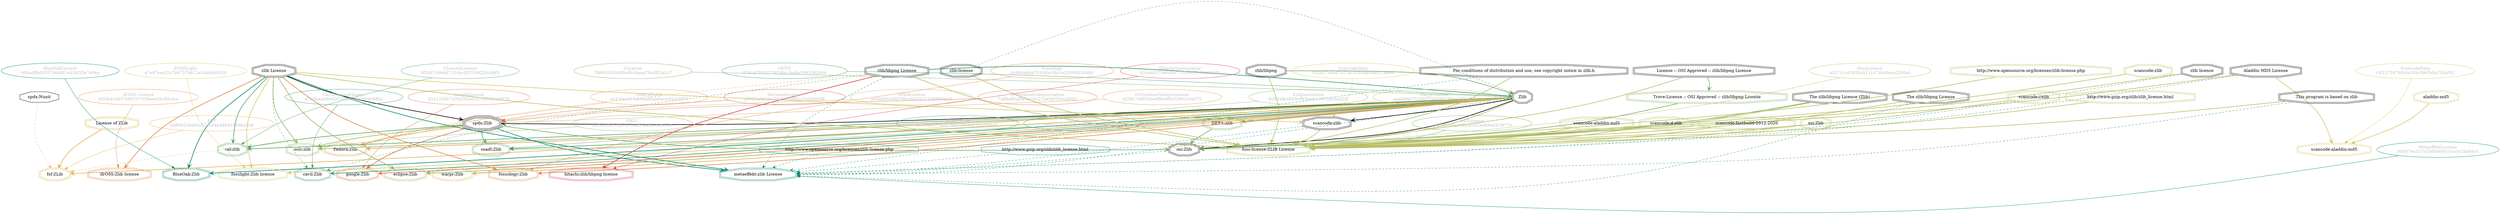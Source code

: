 strict digraph {
    node [shape=box];
    graph [splines=curved];
    3195 [label="spdx:Nunit"
         ,shape=octagon];
    4465 [label="SPDXLicense\ndd4b820c0d5796c5e65427108886fa31"
         ,fontcolor=gray
         ,color="#b8bf62"
         ,fillcolor="beige;1"
         ,shape=ellipse];
    4466 [label="spdx:Zlib"
         ,shape=tripleoctagon];
    4467 [label=Zlib
         ,shape=doubleoctagon];
    4468 [label="zlib License"
         ,shape=doubleoctagon];
    5347 [label="OSILicense\nce429030fa2c8b2e2d2a48ded31f977d"
         ,fontcolor=gray
         ,color="#78ab63"
         ,fillcolor="beige;1"
         ,shape=ellipse];
    5348 [label="osi:Zlib"
         ,shape=doubleoctagon];
    5349 [label="The zlib/libpng License (Zlib)"
         ,shape=doubleoctagon];
    5350 [label="DEP5:Zlib"
         ,color="#78ab63"
         ,shape=doubleoctagon];
    5351 [label="Trove:License :: OSI Approved :: zlib/libpng License"
         ,color="#78ab63"
         ,shape=doubleoctagon];
    5352 [label="License :: OSI Approved :: zlib/libpng License"
         ,shape=doubleoctagon];
    5617 [label="GoogleLicense\nb1e135bb733f4292a0c072554040f070"
         ,fontcolor=gray
         ,color="#e06f45"
         ,fillcolor="beige;1"
         ,shape=ellipse];
    5618 [label="google:Zlib"
         ,color="#e06f45"
         ,shape=doubleoctagon];
    8535 [label="FedoraEntry\nea2c8ad410ab0aef6afebac492e10f72"
         ,fontcolor=gray
         ,color="#e09d4b"
         ,fillcolor="beige;1"
         ,shape=ellipse];
    8536 [label="Fedora:Zlib"
         ,color="#e09d4b"
         ,shape=doubleoctagon];
    8537 [label="zlib/libpng License"
         ,shape=doubleoctagon];
    9030 [label="BlueOakCouncil\n000adffb0955706df07e433f35e7e94e"
         ,fontcolor=gray
         ,color="#00876c"
         ,fillcolor="beige;1"
         ,shape=ellipse];
    9031 [label="BlueOak:Zlib"
         ,color="#00876c"
         ,shape=doubleoctagon];
    9757 [label="OSADLRule\nd5184bc77a287f4b12054651653fd441"
         ,fontcolor=gray
         ,color="#58a066"
         ,fillcolor="beige;1"
         ,shape=ellipse];
    9758 [label="osadl:Zlib"
         ,color="#58a066"
         ,shape=doubleoctagon];
    9994 [label="OSADLMatrix\n3f602e15816c717f89af4820f686c30b"
         ,fontcolor=gray
         ,color="#58a066"
         ,fillcolor="beige;1"
         ,shape=ellipse];
    10633 [label="FSF\nbd86825bd69c523cd4b48943230623b8"
          ,fontcolor=gray
          ,color="#deb256"
          ,fillcolor="beige;1"
          ,shape=ellipse];
    10634 [label="fsf:ZLib"
          ,color="#deb256"
          ,shape=doubleoctagon];
    10635 [label="License of ZLib"
          ,color="#deb256"
          ,shape=doubleoctagon];
    11030 [label="ChooseALicense\n0f3487c96dd7154bc2f37f09228c4bf3"
          ,fontcolor=gray
          ,color="#58a066"
          ,fillcolor="beige;1"
          ,shape=ellipse];
    11031 [label="cal:zlib"
          ,color="#58a066"
          ,shape=doubleoctagon];
    11522 [label="ScancodeData\nc3f1273476f50a339c5963c8a783ef92"
          ,fontcolor=gray
          ,color="#dac767"
          ,fillcolor="beige;1"
          ,shape=ellipse];
    11523 [label="scancode:aladdin-md5"
          ,color="#dac767"
          ,shape=doubleoctagon];
    11524 [label="aladdin-md5"
          ,color="#dac767"
          ,shape=doubleoctagon];
    11525 [label="Aladdin MD5 License"
          ,shape=doubleoctagon];
    25801 [label="ScancodeData\n502917a4e47c27a102b5a8c8ec1156e9"
          ,fontcolor=gray
          ,color="#dac767"
          ,fillcolor="beige;1"
          ,shape=ellipse];
    25802 [label="scancode:zlib"
          ,shape=doubleoctagon];
    25902 [label="OSLC\nbd1addfe1703747334f36ad66e8f459b"
          ,fontcolor=gray
          ,color="#98b561"
          ,fillcolor="beige;1"
          ,shape=ellipse];
    25903 [label="oslc:zlib"
          ,color="#98b561"
          ,shape=doubleoctagon];
    26289 [label="Fossology\nbc6b6a94b751f40a58b1e25585830b60"
          ,fontcolor=gray
          ,color="#e18745"
          ,fillcolor="beige;1"
          ,shape=ellipse];
    26290 [label="fossology:Zlib"
          ,color="#e18745"
          ,shape=doubleoctagon];
    28402 [label="OKFN\n074197918273979bc1bdda1691582684"
          ,fontcolor=gray
          ,color="#379469"
          ,fillcolor="beige;1"
          ,shape=ellipse];
    28403 [label="zlib-license"
          ,shape=doubleoctagon];
    35277 [label="OrtLicenseCategorization\n7a99a66af868e39127e494f209cb83f2"
          ,fontcolor=gray
          ,color="#e06f45"
          ,fillcolor="beige;1"
          ,shape=ellipse];
    36279 [label="OrtLicenseCategorization\n4359c74fb53be8ff6a96b53962c9a670"
          ,fontcolor=gray
          ,color="#e09d4b"
          ,fillcolor="beige;1"
          ,shape=ellipse];
    38172 [label="CavilLicenseChange\n47ecfaedd8a5267908b444c904b8ff3c"
          ,fontcolor=gray
          ,color="#379469"
          ,fillcolor="beige;1"
          ,shape=ellipse];
    38173 [label="cavil:Zlib"
          ,color="#379469"
          ,shape=doubleoctagon];
    49853 [label="MetaeffektLicense\n000876e357b590090891fca3e29a89c8"
          ,fontcolor=gray
          ,color="#00876c"
          ,fillcolor="beige;1"
          ,shape=ellipse];
    49854 [label="metaeffekt:zlib License"
          ,color="#00876c"
          ,shape=doubleoctagon];
    49855 [label="zlib licence"
          ,shape=doubleoctagon];
    49856 [label="http://www.opensource.org/licenses/zlib-license.php"
          ,color="#00876c"
          ,shape=octagon];
    49858 [label="The zlib/libpng License"
          ,shape=doubleoctagon];
    49859 [label="For conditions of distribution and use, see copyright notice in zlib.h"
          ,shape=doubleoctagon];
    49860 [label="This program is based on zlib"
          ,shape=doubleoctagon];
    49861 [label="http://www.gzip.org/zlib/zlib_license.html"
          ,color="#00876c"
          ,shape=octagon];
    50084 [label="HermineLicense\ndf05f1a3d46a3dd7539668c22e656006"
          ,fontcolor=gray
          ,color="#dc574a"
          ,fillcolor="beige;1"
          ,shape=ellipse];
    50204 [label="WarprLicense\naaeb99b7725507f2658d239be4621dad"
          ,fontcolor=gray
          ,color="#deb256"
          ,fillcolor="beige;1"
          ,shape=ellipse];
    50205 [label="warpr:Zlib"
          ,color="#deb256"
          ,shape=doubleoctagon];
    50886 [label="FossLicense\na32711c63928c0111d74b09eac228fad"
          ,fontcolor=gray
          ,color="#b8bf62"
          ,fillcolor="beige;1"
          ,shape=ellipse];
    50887 [label="foss-license:ZLIB License"
          ,color="#b8bf62"
          ,shape=doubleoctagon];
    50888 [label="zlib/libpng"
          ,shape=doubleoctagon];
    50889 [label="scancode://zlib"
          ,color="#b8bf62"
          ,shape=doubleoctagon];
    50890 [label="http://www.opensource.org/licenses/zlib-license.php"
          ,color="#b8bf62"
          ,shape=doubleoctagon];
    50891 [label="http://www.gzip.org/zlib/zlib_license.html"
          ,color="#b8bf62"
          ,shape=doubleoctagon];
    50892 [label="scancode:zlib"
          ,color="#b8bf62"
          ,shape=doubleoctagon];
    50893 [label="scancode:aladdin-md5"
          ,color="#b8bf62"
          ,shape=doubleoctagon];
    50894 [label="scancode:d-zlib"
          ,color="#b8bf62"
          ,shape=doubleoctagon];
    50895 [label="scancode:fastbuild-2012-2020"
          ,color="#b8bf62"
          ,shape=doubleoctagon];
    50896 [label="osi:Zlib"
          ,color="#b8bf62"
          ,shape=doubleoctagon];
    51087 [label="FOSSLight\na7e97eec52c766737b612e5c460d9330"
          ,fontcolor=gray
          ,color="#dac767"
          ,fillcolor="beige;1"
          ,shape=ellipse];
    51088 [label="fosslight:Zlib license"
          ,color="#dac767"
          ,shape=doubleoctagon];
    51260 [label="HitachiOpenLicense\n81ccd9275e948a7705b9d710f4f934fb"
          ,fontcolor=gray
          ,color="#d43d51"
          ,fillcolor="beige;1"
          ,shape=ellipse];
    51261 [label="hitachi:zlib/libpng license"
          ,color="#d43d51"
          ,shape=doubleoctagon];
    54340 [label="EclipseLicense\n9c0d44b49b9c985befce19f3dfb8a522"
          ,fontcolor=gray
          ,color="#98b561"
          ,fillcolor="beige;1"
          ,shape=ellipse];
    54341 [label="eclipse:Zlib"
          ,color="#98b561"
          ,shape=doubleoctagon];
    54729 [label="ifrOSS License\nfc00b4cd457b69737039aea55c60c4ce"
          ,fontcolor=gray
          ,color="#e18745"
          ,fillcolor="beige;1"
          ,shape=ellipse];
    54730 [label="ifrOSS:Zlib license"
          ,color="#e18745"
          ,shape=doubleoctagon];
    56006 [label="Curation\n7fb9fc5592d95c6b0daaa79a0f52a2c7"
          ,fontcolor=gray
          ,color="#78ab63"
          ,fillcolor="beige;1"
          ,shape=ellipse];
    3195 -> 10634 [style=dashed
                  ,arrowhead=vee
                  ,weight=0.5
                  ,color="#deb256"];
    4465 -> 4466 [weight=0.5
                 ,color="#b8bf62"];
    4466 -> 5348 [style=bold
                 ,arrowhead=vee
                 ,weight=0.7
                 ,color="#78ab63"];
    4466 -> 5618 [style=bold
                 ,arrowhead=vee
                 ,weight=0.7
                 ,color="#e06f45"];
    4466 -> 8536 [style=bold
                 ,arrowhead=vee
                 ,weight=0.7
                 ,color="#e09d4b"];
    4466 -> 9758 [style=bold
                 ,arrowhead=vee
                 ,weight=0.7
                 ,color="#58a066"];
    4466 -> 10634 [style=dashed
                  ,arrowhead=vee
                  ,weight=0.5
                  ,color="#deb256"];
    4466 -> 11031 [style=bold
                  ,arrowhead=vee
                  ,weight=0.7
                  ,color="#58a066"];
    4466 -> 25903 [style=bold
                  ,arrowhead=vee
                  ,weight=0.7
                  ,color="#98b561"];
    4466 -> 49854 [style=bold
                  ,arrowhead=vee
                  ,weight=0.7
                  ,color="#00876c"];
    4467 -> 4466 [style=bold
                 ,arrowhead=vee
                 ,weight=0.7];
    4467 -> 5348 [style=bold
                 ,arrowhead=vee
                 ,weight=0.7];
    4467 -> 5350 [style=bold
                 ,arrowhead=vee
                 ,weight=0.7
                 ,color="#78ab63"];
    4467 -> 5618 [style=bold
                 ,arrowhead=vee
                 ,weight=0.7
                 ,color="#e06f45"];
    4467 -> 8536 [style=bold
                 ,arrowhead=vee
                 ,weight=0.7
                 ,color="#e09d4b"];
    4467 -> 8536 [style=bold
                 ,arrowhead=vee
                 ,weight=0.7
                 ,color="#e09d4b"];
    4467 -> 9031 [style=bold
                 ,arrowhead=vee
                 ,weight=0.7
                 ,color="#00876c"];
    4467 -> 9758 [style=bold
                 ,arrowhead=vee
                 ,weight=0.7
                 ,color="#58a066"];
    4467 -> 10634 [style=bold
                  ,arrowhead=vee
                  ,weight=0.7
                  ,color="#deb256"];
    4467 -> 11031 [style=bold
                  ,arrowhead=vee
                  ,weight=0.7
                  ,color="#58a066"];
    4467 -> 25802 [style=bold
                  ,arrowhead=vee
                  ,weight=0.7];
    4467 -> 25903 [style=bold
                  ,arrowhead=vee
                  ,weight=0.7
                  ,color="#98b561"];
    4467 -> 26290 [style=bold
                  ,arrowhead=vee
                  ,weight=0.7
                  ,color="#e18745"];
    4467 -> 38173 [style=bold
                  ,arrowhead=vee
                  ,weight=0.7
                  ,color="#379469"];
    4467 -> 38173 [style=bold
                  ,arrowhead=vee
                  ,weight=0.7
                  ,color="#379469"];
    4467 -> 49854 [style=dashed
                  ,arrowhead=vee
                  ,weight=0.5
                  ,color="#00876c"];
    4467 -> 50205 [style=bold
                  ,arrowhead=vee
                  ,weight=0.7
                  ,color="#deb256"];
    4467 -> 50887 [style=bold
                  ,arrowhead=vee
                  ,weight=0.7
                  ,color="#b8bf62"];
    4467 -> 51088 [style=bold
                  ,arrowhead=vee
                  ,weight=0.7
                  ,color="#dac767"];
    4467 -> 54341 [style=bold
                  ,arrowhead=vee
                  ,weight=0.7
                  ,color="#98b561"];
    4468 -> 4466 [style=bold
                 ,arrowhead=vee
                 ,weight=0.7];
    4468 -> 9031 [style=bold
                 ,arrowhead=vee
                 ,weight=0.7
                 ,color="#00876c"];
    4468 -> 11031 [style=bold
                  ,arrowhead=vee
                  ,weight=0.7
                  ,color="#58a066"];
    4468 -> 25802 [style=bold
                  ,arrowhead=vee
                  ,weight=0.7
                  ,color="#dac767"];
    4468 -> 25903 [style=bold
                  ,arrowhead=vee
                  ,weight=0.7
                  ,color="#98b561"];
    4468 -> 26290 [style=bold
                  ,arrowhead=vee
                  ,weight=0.7
                  ,color="#e18745"];
    4468 -> 38173 [style=dashed
                  ,arrowhead=vee
                  ,weight=0.5
                  ,color="#379469"];
    4468 -> 49854 [style=bold
                  ,arrowhead=vee
                  ,weight=0.7
                  ,color="#00876c"];
    4468 -> 50887 [style=bold
                  ,arrowhead=vee
                  ,weight=0.7
                  ,color="#b8bf62"];
    4468 -> 51088 [style=bold
                  ,arrowhead=vee
                  ,weight=0.7
                  ,color="#dac767"];
    4468 -> 54341 [style=bold
                  ,arrowhead=vee
                  ,weight=0.7
                  ,color="#98b561"];
    4468 -> 54730 [style=bold
                  ,arrowhead=vee
                  ,weight=0.7
                  ,color="#e18745"];
    4468 -> 54730 [style=bold
                  ,arrowhead=vee
                  ,weight=0.7
                  ,color="#e18745"];
    5347 -> 5348 [weight=0.5
                 ,color="#78ab63"];
    5348 -> 49854 [style=dashed
                  ,arrowhead=vee
                  ,weight=0.5
                  ,color="#00876c"];
    5349 -> 5348 [style=bold
                 ,arrowhead=vee
                 ,weight=0.7
                 ,color="#78ab63"];
    5349 -> 50887 [style=bold
                  ,arrowhead=vee
                  ,weight=0.7
                  ,color="#b8bf62"];
    5350 -> 5348 [style=bold
                 ,arrowhead=vee
                 ,weight=0.7
                 ,color="#78ab63"];
    5351 -> 5348 [style=bold
                 ,arrowhead=vee
                 ,weight=0.7
                 ,color="#78ab63"];
    5352 -> 5351 [style=bold
                 ,arrowhead=vee
                 ,weight=0.7
                 ,color="#78ab63"];
    5352 -> 50887 [style=bold
                  ,arrowhead=vee
                  ,weight=0.7
                  ,color="#b8bf62"];
    5617 -> 5618 [weight=0.5
                 ,color="#e06f45"];
    8535 -> 8536 [weight=0.5
                 ,color="#e09d4b"];
    8537 -> 4467 [style=bold
                 ,arrowhead=vee
                 ,weight=0.7
                 ,color="#379469"];
    8537 -> 8536 [style=dashed
                 ,arrowhead=vee
                 ,weight=0.5
                 ,color="#e09d4b"];
    8537 -> 38173 [style=dashed
                  ,arrowhead=vee
                  ,weight=0.5
                  ,color="#379469"];
    8537 -> 49854 [style=dashed
                  ,arrowhead=vee
                  ,weight=0.5
                  ,color="#00876c"];
    8537 -> 50887 [style=bold
                  ,arrowhead=vee
                  ,weight=0.7
                  ,color="#b8bf62"];
    8537 -> 51261 [style=bold
                  ,arrowhead=vee
                  ,weight=0.7
                  ,color="#d43d51"];
    9030 -> 9031 [weight=0.5
                 ,color="#00876c"];
    9757 -> 9758 [weight=0.5
                 ,color="#58a066"];
    9994 -> 9758 [weight=0.5
                 ,color="#58a066"];
    10633 -> 10634 [weight=0.5
                   ,color="#deb256"];
    10635 -> 10634 [style=bold
                   ,arrowhead=vee
                   ,weight=0.7
                   ,color="#deb256"];
    11030 -> 11031 [weight=0.5
                   ,color="#58a066"];
    11522 -> 11523 [weight=0.5
                   ,color="#dac767"];
    11524 -> 11523 [style=bold
                   ,arrowhead=vee
                   ,weight=0.7
                   ,color="#dac767"];
    11525 -> 11523 [style=bold
                   ,arrowhead=vee
                   ,weight=0.7
                   ,color="#dac767"];
    11525 -> 49854 [style=dashed
                   ,arrowhead=vee
                   ,weight=0.5
                   ,color="#00876c"];
    11525 -> 50887 [style=bold
                   ,arrowhead=vee
                   ,weight=0.7
                   ,color="#b8bf62"];
    25801 -> 25802 [weight=0.5
                   ,color="#dac767"];
    25802 -> 49854 [style=dashed
                   ,arrowhead=vee
                   ,weight=0.5
                   ,color="#00876c"];
    25802 -> 50887 [style=bold
                   ,arrowhead=vee
                   ,weight=0.7
                   ,color="#b8bf62"];
    25902 -> 25903 [weight=0.5
                   ,color="#98b561"];
    26289 -> 26290 [weight=0.5
                   ,color="#e18745"];
    28402 -> 4467 [weight=0.5
                  ,color="#379469"];
    28403 -> 4467 [style=dashed
                  ,arrowhead=vee
                  ,weight=0.5
                  ,color="#379469"];
    28403 -> 50887 [style=bold
                   ,arrowhead=vee
                   ,weight=0.7
                   ,color="#b8bf62"];
    35277 -> 4466 [weight=0.5
                  ,color="#e06f45"];
    36279 -> 4466 [weight=0.5
                  ,color="#e09d4b"];
    38172 -> 38173 [weight=0.5
                   ,color="#379469"];
    49853 -> 49854 [weight=0.5
                   ,color="#00876c"];
    49855 -> 49854 [style=dashed
                   ,arrowhead=vee
                   ,weight=0.5
                   ,color="#00876c"];
    49855 -> 50887 [style=bold
                   ,arrowhead=vee
                   ,weight=0.7
                   ,color="#b8bf62"];
    49856 -> 49854 [style=dashed
                   ,arrowhead=vee
                   ,weight=0.5
                   ,color="#00876c"];
    49858 -> 49854 [style=dashed
                   ,arrowhead=vee
                   ,weight=0.5
                   ,color="#00876c"];
    49858 -> 50887 [style=bold
                   ,arrowhead=vee
                   ,weight=0.7
                   ,color="#b8bf62"];
    49859 -> 49854 [style=dashed
                   ,arrowhead=vee
                   ,weight=0.5
                   ,color="#00876c"];
    49859 -> 50887 [style=bold
                   ,arrowhead=vee
                   ,weight=0.7
                   ,color="#b8bf62"];
    49860 -> 49854 [style=dashed
                   ,arrowhead=vee
                   ,weight=0.5
                   ,color="#00876c"];
    49860 -> 50887 [style=bold
                   ,arrowhead=vee
                   ,weight=0.7
                   ,color="#b8bf62"];
    49861 -> 49854 [style=dashed
                   ,arrowhead=vee
                   ,weight=0.5
                   ,color="#00876c"];
    50084 -> 4466 [weight=0.5
                  ,color="#dc574a"];
    50204 -> 50205 [weight=0.5
                   ,color="#deb256"];
    50886 -> 50887 [weight=0.5
                   ,color="#b8bf62"];
    50888 -> 4467 [style=bold
                  ,arrowhead=vee
                  ,weight=0.7
                  ,color="#78ab63"];
    50888 -> 50887 [style=bold
                   ,arrowhead=vee
                   ,weight=0.7
                   ,color="#b8bf62"];
    50889 -> 50887 [style=bold
                   ,arrowhead=vee
                   ,weight=0.7
                   ,color="#b8bf62"];
    50890 -> 50887 [style=bold
                   ,arrowhead=vee
                   ,weight=0.7
                   ,color="#b8bf62"];
    50891 -> 50887 [style=bold
                   ,arrowhead=vee
                   ,weight=0.7
                   ,color="#b8bf62"];
    50892 -> 50887 [style=bold
                   ,arrowhead=vee
                   ,weight=0.7
                   ,color="#b8bf62"];
    50893 -> 50887 [style=bold
                   ,arrowhead=vee
                   ,weight=0.7
                   ,color="#b8bf62"];
    50894 -> 50887 [style=bold
                   ,arrowhead=vee
                   ,weight=0.7
                   ,color="#b8bf62"];
    50895 -> 50887 [style=bold
                   ,arrowhead=vee
                   ,weight=0.7
                   ,color="#b8bf62"];
    50896 -> 50887 [style=bold
                   ,arrowhead=vee
                   ,weight=0.7
                   ,color="#b8bf62"];
    51087 -> 51088 [weight=0.5
                   ,color="#dac767"];
    51260 -> 51261 [weight=0.5
                   ,color="#d43d51"];
    54340 -> 54341 [weight=0.5
                   ,color="#98b561"];
    54729 -> 54730 [weight=0.5
                   ,color="#e18745"];
    56006 -> 4467 [weight=0.5
                  ,color="#78ab63"];
}
